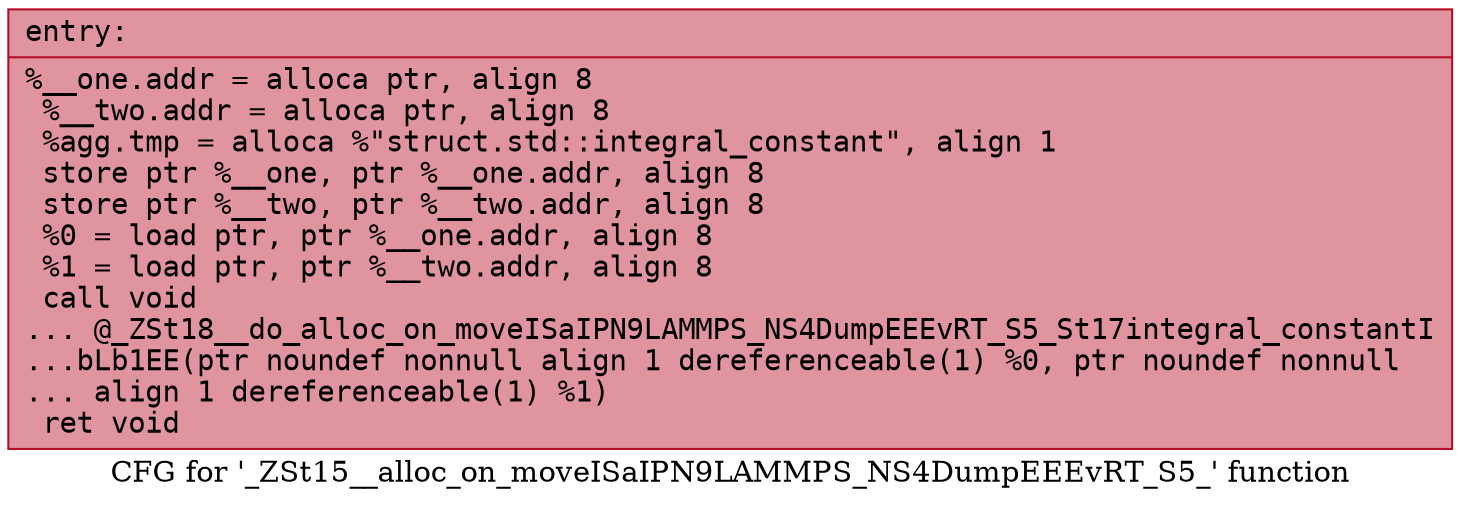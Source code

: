 digraph "CFG for '_ZSt15__alloc_on_moveISaIPN9LAMMPS_NS4DumpEEEvRT_S5_' function" {
	label="CFG for '_ZSt15__alloc_on_moveISaIPN9LAMMPS_NS4DumpEEEvRT_S5_' function";

	Node0x559d9a39d720 [shape=record,color="#b70d28ff", style=filled, fillcolor="#b70d2870" fontname="Courier",label="{entry:\l|  %__one.addr = alloca ptr, align 8\l  %__two.addr = alloca ptr, align 8\l  %agg.tmp = alloca %\"struct.std::integral_constant\", align 1\l  store ptr %__one, ptr %__one.addr, align 8\l  store ptr %__two, ptr %__two.addr, align 8\l  %0 = load ptr, ptr %__one.addr, align 8\l  %1 = load ptr, ptr %__two.addr, align 8\l  call void\l... @_ZSt18__do_alloc_on_moveISaIPN9LAMMPS_NS4DumpEEEvRT_S5_St17integral_constantI\l...bLb1EE(ptr noundef nonnull align 1 dereferenceable(1) %0, ptr noundef nonnull\l... align 1 dereferenceable(1) %1)\l  ret void\l}"];
}
